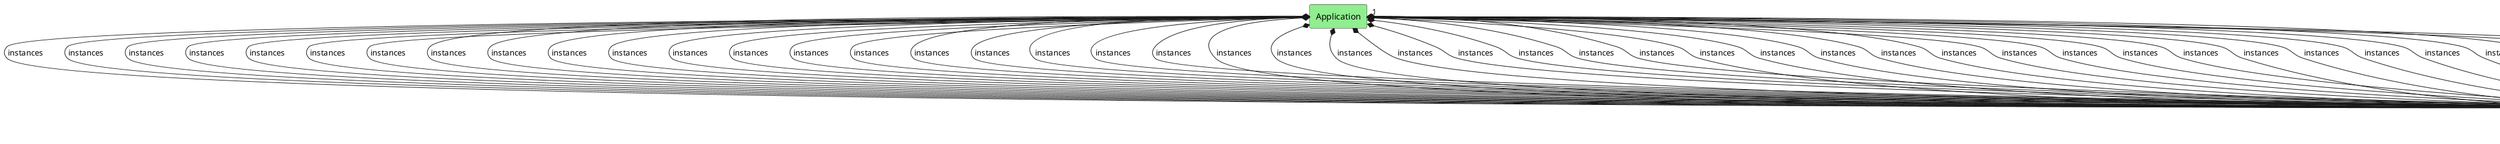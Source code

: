 @startuml

class "ApplicationInstance" as Model {
 string name
 string status
 string message

 
}

rectangle "Application" as Application #lightblue {
}

Model o--> "1" Application : app




    rectangle "Application" as Application #lightgreen {
    }
    
        Application   *--> "n" Model : "instances"
    
    rectangle "StackInstance" as StackInstance #lightgreen {
    }
    
        StackInstance   o--> "1" Model : "app"
    
    rectangle "Application" as Application #lightgreen {
    }
    
        Application   *--> "n" Model : "instances"
    
    rectangle "StackInstance" as StackInstance #lightgreen {
    }
    
        StackInstance   o--> "1" Model : "app"
    
    rectangle "Application" as Application #lightgreen {
    }
    
        Application   *--> "n" Model : "instances"
    
    rectangle "StackInstance" as StackInstance #lightgreen {
    }
    
        StackInstance   o--> "1" Model : "app"
    
    rectangle "Application" as Application #lightgreen {
    }
    
        Application   *--> "n" Model : "instances"
    
    rectangle "StackInstance" as StackInstance #lightgreen {
    }
    
        StackInstance   o--> "1" Model : "app"
    
    rectangle "Application" as Application #lightgreen {
    }
    
        Application   *--> "n" Model : "instances"
    
    rectangle "StackInstance" as StackInstance #lightgreen {
    }
    
        StackInstance   o--> "1" Model : "app"
    
    rectangle "Application" as Application #lightgreen {
    }
    
        Application   *--> "n" Model : "instances"
    
    rectangle "StackInstance" as StackInstance #lightgreen {
    }
    
        StackInstance   o--> "1" Model : "app"
    
    rectangle "Application" as Application #lightgreen {
    }
    
        Application   *--> "n" Model : "instances"
    
    rectangle "StackInstance" as StackInstance #lightgreen {
    }
    
        StackInstance   o--> "1" Model : "app"
    
    rectangle "Application" as Application #lightgreen {
    }
    
        Application   *--> "n" Model : "instances"
    
    rectangle "StackInstance" as StackInstance #lightgreen {
    }
    
        StackInstance   o--> "1" Model : "app"
    
    rectangle "Application" as Application #lightgreen {
    }
    
        Application   *--> "n" Model : "instances"
    
    rectangle "StackInstance" as StackInstance #lightgreen {
    }
    
        StackInstance   o--> "1" Model : "app"
    
    rectangle "Application" as Application #lightgreen {
    }
    
        Application   *--> "n" Model : "instances"
    
    rectangle "StackInstance" as StackInstance #lightgreen {
    }
    
        StackInstance   o--> "1" Model : "app"
    
    rectangle "Application" as Application #lightgreen {
    }
    
        Application   *--> "n" Model : "instances"
    
    rectangle "StackInstance" as StackInstance #lightgreen {
    }
    
        StackInstance   o--> "1" Model : "app"
    
    rectangle "Application" as Application #lightgreen {
    }
    
        Application   *--> "n" Model : "instances"
    
    rectangle "StackInstance" as StackInstance #lightgreen {
    }
    
        StackInstance   o--> "1" Model : "app"
    
    rectangle "Application" as Application #lightgreen {
    }
    
        Application   *--> "n" Model : "instances"
    
    rectangle "StackInstance" as StackInstance #lightgreen {
    }
    
        StackInstance   o--> "1" Model : "app"
    
    rectangle "Application" as Application #lightgreen {
    }
    
        Application   *--> "n" Model : "instances"
    
    rectangle "StackInstance" as StackInstance #lightgreen {
    }
    
        StackInstance   o--> "1" Model : "app"
    
    rectangle "Application" as Application #lightgreen {
    }
    
        Application   *--> "n" Model : "instances"
    
    rectangle "StackInstance" as StackInstance #lightgreen {
    }
    
        StackInstance   o--> "1" Model : "app"
    
    rectangle "Application" as Application #lightgreen {
    }
    
        Application   *--> "n" Model : "instances"
    
    rectangle "StackInstance" as StackInstance #lightgreen {
    }
    
        StackInstance   o--> "1" Model : "app"
    
    rectangle "Application" as Application #lightgreen {
    }
    
        Application   *--> "n" Model : "instances"
    
    rectangle "StackInstance" as StackInstance #lightgreen {
    }
    
        StackInstance   o--> "1" Model : "app"
    
    rectangle "Application" as Application #lightgreen {
    }
    
        Application   *--> "n" Model : "instances"
    
    rectangle "StackInstance" as StackInstance #lightgreen {
    }
    
        StackInstance   o--> "1" Model : "app"
    
    rectangle "Application" as Application #lightgreen {
    }
    
        Application   *--> "n" Model : "instances"
    
    rectangle "StackInstance" as StackInstance #lightgreen {
    }
    
        StackInstance   o--> "1" Model : "app"
    
    rectangle "Application" as Application #lightgreen {
    }
    
        Application   *--> "n" Model : "instances"
    
    rectangle "StackInstance" as StackInstance #lightgreen {
    }
    
        StackInstance   o--> "1" Model : "app"
    
    rectangle "Application" as Application #lightgreen {
    }
    
        Application   *--> "n" Model : "instances"
    
    rectangle "StackInstance" as StackInstance #lightgreen {
    }
    
        StackInstance   o--> "1" Model : "app"
    
    rectangle "Application" as Application #lightgreen {
    }
    
        Application   *--> "n" Model : "instances"
    
    rectangle "StackInstance" as StackInstance #lightgreen {
    }
    
        StackInstance   o--> "1" Model : "app"
    
    rectangle "Application" as Application #lightgreen {
    }
    
        Application   *--> "n" Model : "instances"
    
    rectangle "StackInstance" as StackInstance #lightgreen {
    }
    
        StackInstance   o--> "1" Model : "app"
    
    rectangle "Application" as Application #lightgreen {
    }
    
        Application   *--> "n" Model : "instances"
    
    rectangle "StackInstance" as StackInstance #lightgreen {
    }
    
        StackInstance   o--> "1" Model : "app"
    
    rectangle "Application" as Application #lightgreen {
    }
    
        Application   *--> "n" Model : "instances"
    
    rectangle "StackInstance" as StackInstance #lightgreen {
    }
    
        StackInstance   o--> "1" Model : "app"
    
    rectangle "Application" as Application #lightgreen {
    }
    
        Application   *--> "n" Model : "instances"
    
    rectangle "StackInstance" as StackInstance #lightgreen {
    }
    
        StackInstance   o--> "1" Model : "app"
    
    rectangle "Application" as Application #lightgreen {
    }
    
        Application   *--> "n" Model : "instances"
    
    rectangle "StackInstance" as StackInstance #lightgreen {
    }
    
        StackInstance   o--> "1" Model : "app"
    
    rectangle "Application" as Application #lightgreen {
    }
    
        Application   *--> "n" Model : "instances"
    
    rectangle "StackInstance" as StackInstance #lightgreen {
    }
    
        StackInstance   o--> "1" Model : "app"
    
    rectangle "Application" as Application #lightgreen {
    }
    
        Application   *--> "n" Model : "instances"
    
    rectangle "StackInstance" as StackInstance #lightgreen {
    }
    
        StackInstance   o--> "1" Model : "app"
    
    rectangle "Application" as Application #lightgreen {
    }
    
        Application   *--> "n" Model : "instances"
    
    rectangle "StackInstance" as StackInstance #lightgreen {
    }
    
        StackInstance   o--> "1" Model : "app"
    
    rectangle "Application" as Application #lightgreen {
    }
    
        Application   *--> "n" Model : "instances"
    
    rectangle "StackInstance" as StackInstance #lightgreen {
    }
    
        StackInstance   o--> "1" Model : "app"
    
    rectangle "Application" as Application #lightgreen {
    }
    
        Application   *--> "n" Model : "instances"
    
    rectangle "StackInstance" as StackInstance #lightgreen {
    }
    
        StackInstance   o--> "1" Model : "app"
    
    rectangle "Application" as Application #lightgreen {
    }
    
        Application   *--> "n" Model : "instances"
    
    rectangle "StackInstance" as StackInstance #lightgreen {
    }
    
        StackInstance   o--> "1" Model : "app"
    
    rectangle "Application" as Application #lightgreen {
    }
    
        Application   *--> "n" Model : "instances"
    
    rectangle "StackInstance" as StackInstance #lightgreen {
    }
    
        StackInstance   o--> "1" Model : "app"
    
    rectangle "Application" as Application #lightgreen {
    }
    
        Application   *--> "n" Model : "instances"
    
    rectangle "StackInstance" as StackInstance #lightgreen {
    }
    
        StackInstance   o--> "1" Model : "app"
    
    rectangle "Application" as Application #lightgreen {
    }
    
        Application   *--> "n" Model : "instances"
    
    rectangle "StackInstance" as StackInstance #lightgreen {
    }
    
        StackInstance   o--> "1" Model : "app"
    
    rectangle "Application" as Application #lightgreen {
    }
    
        Application   *--> "n" Model : "instances"
    
    rectangle "StackInstance" as StackInstance #lightgreen {
    }
    
        StackInstance   o--> "1" Model : "app"
    
    rectangle "Application" as Application #lightgreen {
    }
    
        Application   *--> "n" Model : "instances"
    
    rectangle "StackInstance" as StackInstance #lightgreen {
    }
    
        StackInstance   o--> "1" Model : "app"
    
    rectangle "Application" as Application #lightgreen {
    }
    
        Application   *--> "n" Model : "instances"
    
    rectangle "StackInstance" as StackInstance #lightgreen {
    }
    
        StackInstance   o--> "1" Model : "app"
    
    rectangle "Application" as Application #lightgreen {
    }
    
        Application   *--> "n" Model : "instances"
    
    rectangle "StackInstance" as StackInstance #lightgreen {
    }
    
        StackInstance   o--> "1" Model : "app"
    
    rectangle "Application" as Application #lightgreen {
    }
    
        Application   *--> "n" Model : "instances"
    
    rectangle "StackInstance" as StackInstance #lightgreen {
    }
    
        StackInstance   o--> "1" Model : "app"
    
    rectangle "Application" as Application #lightgreen {
    }
    
        Application   *--> "n" Model : "instances"
    
    rectangle "StackInstance" as StackInstance #lightgreen {
    }
    
        StackInstance   o--> "1" Model : "app"
    
    rectangle "Application" as Application #lightgreen {
    }
    
        Application   *--> "n" Model : "instances"
    
    rectangle "StackInstance" as StackInstance #lightgreen {
    }
    
        StackInstance   o--> "1" Model : "app"
    
    rectangle "Application" as Application #lightgreen {
    }
    
        Application   *--> "n" Model : "instances"
    
    rectangle "StackInstance" as StackInstance #lightgreen {
    }
    
        StackInstance   o--> "1" Model : "app"
    

@enduml
